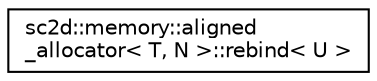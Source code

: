 digraph "Graphical Class Hierarchy"
{
  edge [fontname="Helvetica",fontsize="10",labelfontname="Helvetica",labelfontsize="10"];
  node [fontname="Helvetica",fontsize="10",shape=record];
  rankdir="LR";
  Node0 [label="sc2d::memory::aligned\l_allocator\< T, N \>::rebind\< U \>",height=0.2,width=0.4,color="black", fillcolor="white", style="filled",URL="$structsc2d_1_1memory_1_1aligned__allocator_1_1rebind.html"];
}
